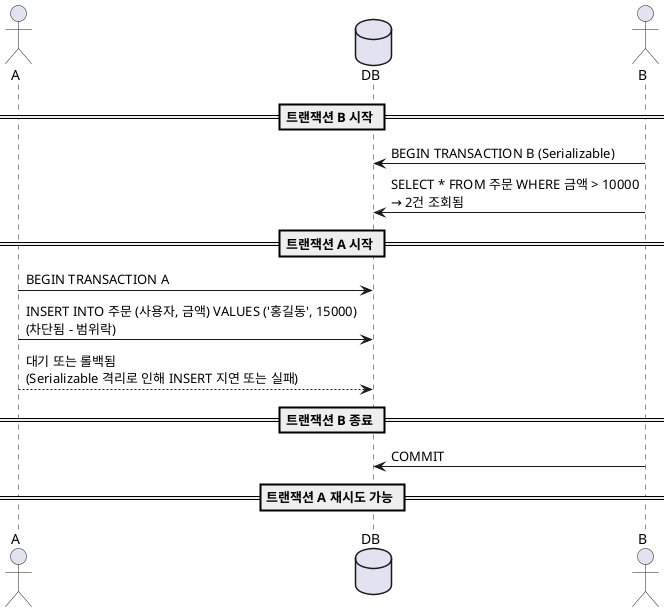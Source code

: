 @startuml
actor A as a
database DB as db
actor B as b

== 트랜잭션 B 시작 ==
b -> db : BEGIN TRANSACTION B (Serializable)
b -> db : SELECT * FROM 주문 WHERE 금액 > 10000\n→ 2건 조회됨

== 트랜잭션 A 시작 ==
a -> db : BEGIN TRANSACTION A
a -> db : INSERT INTO 주문 (사용자, 금액) VALUES ('홍길동', 15000)\n(차단됨 - 범위락)

a --> db : 대기 또는 롤백됨\n(Serializable 격리로 인해 INSERT 지연 또는 실패)

== 트랜잭션 B 종료 ==
b -> db : COMMIT

== 트랜잭션 A 재시도 가능 ==
@enduml
